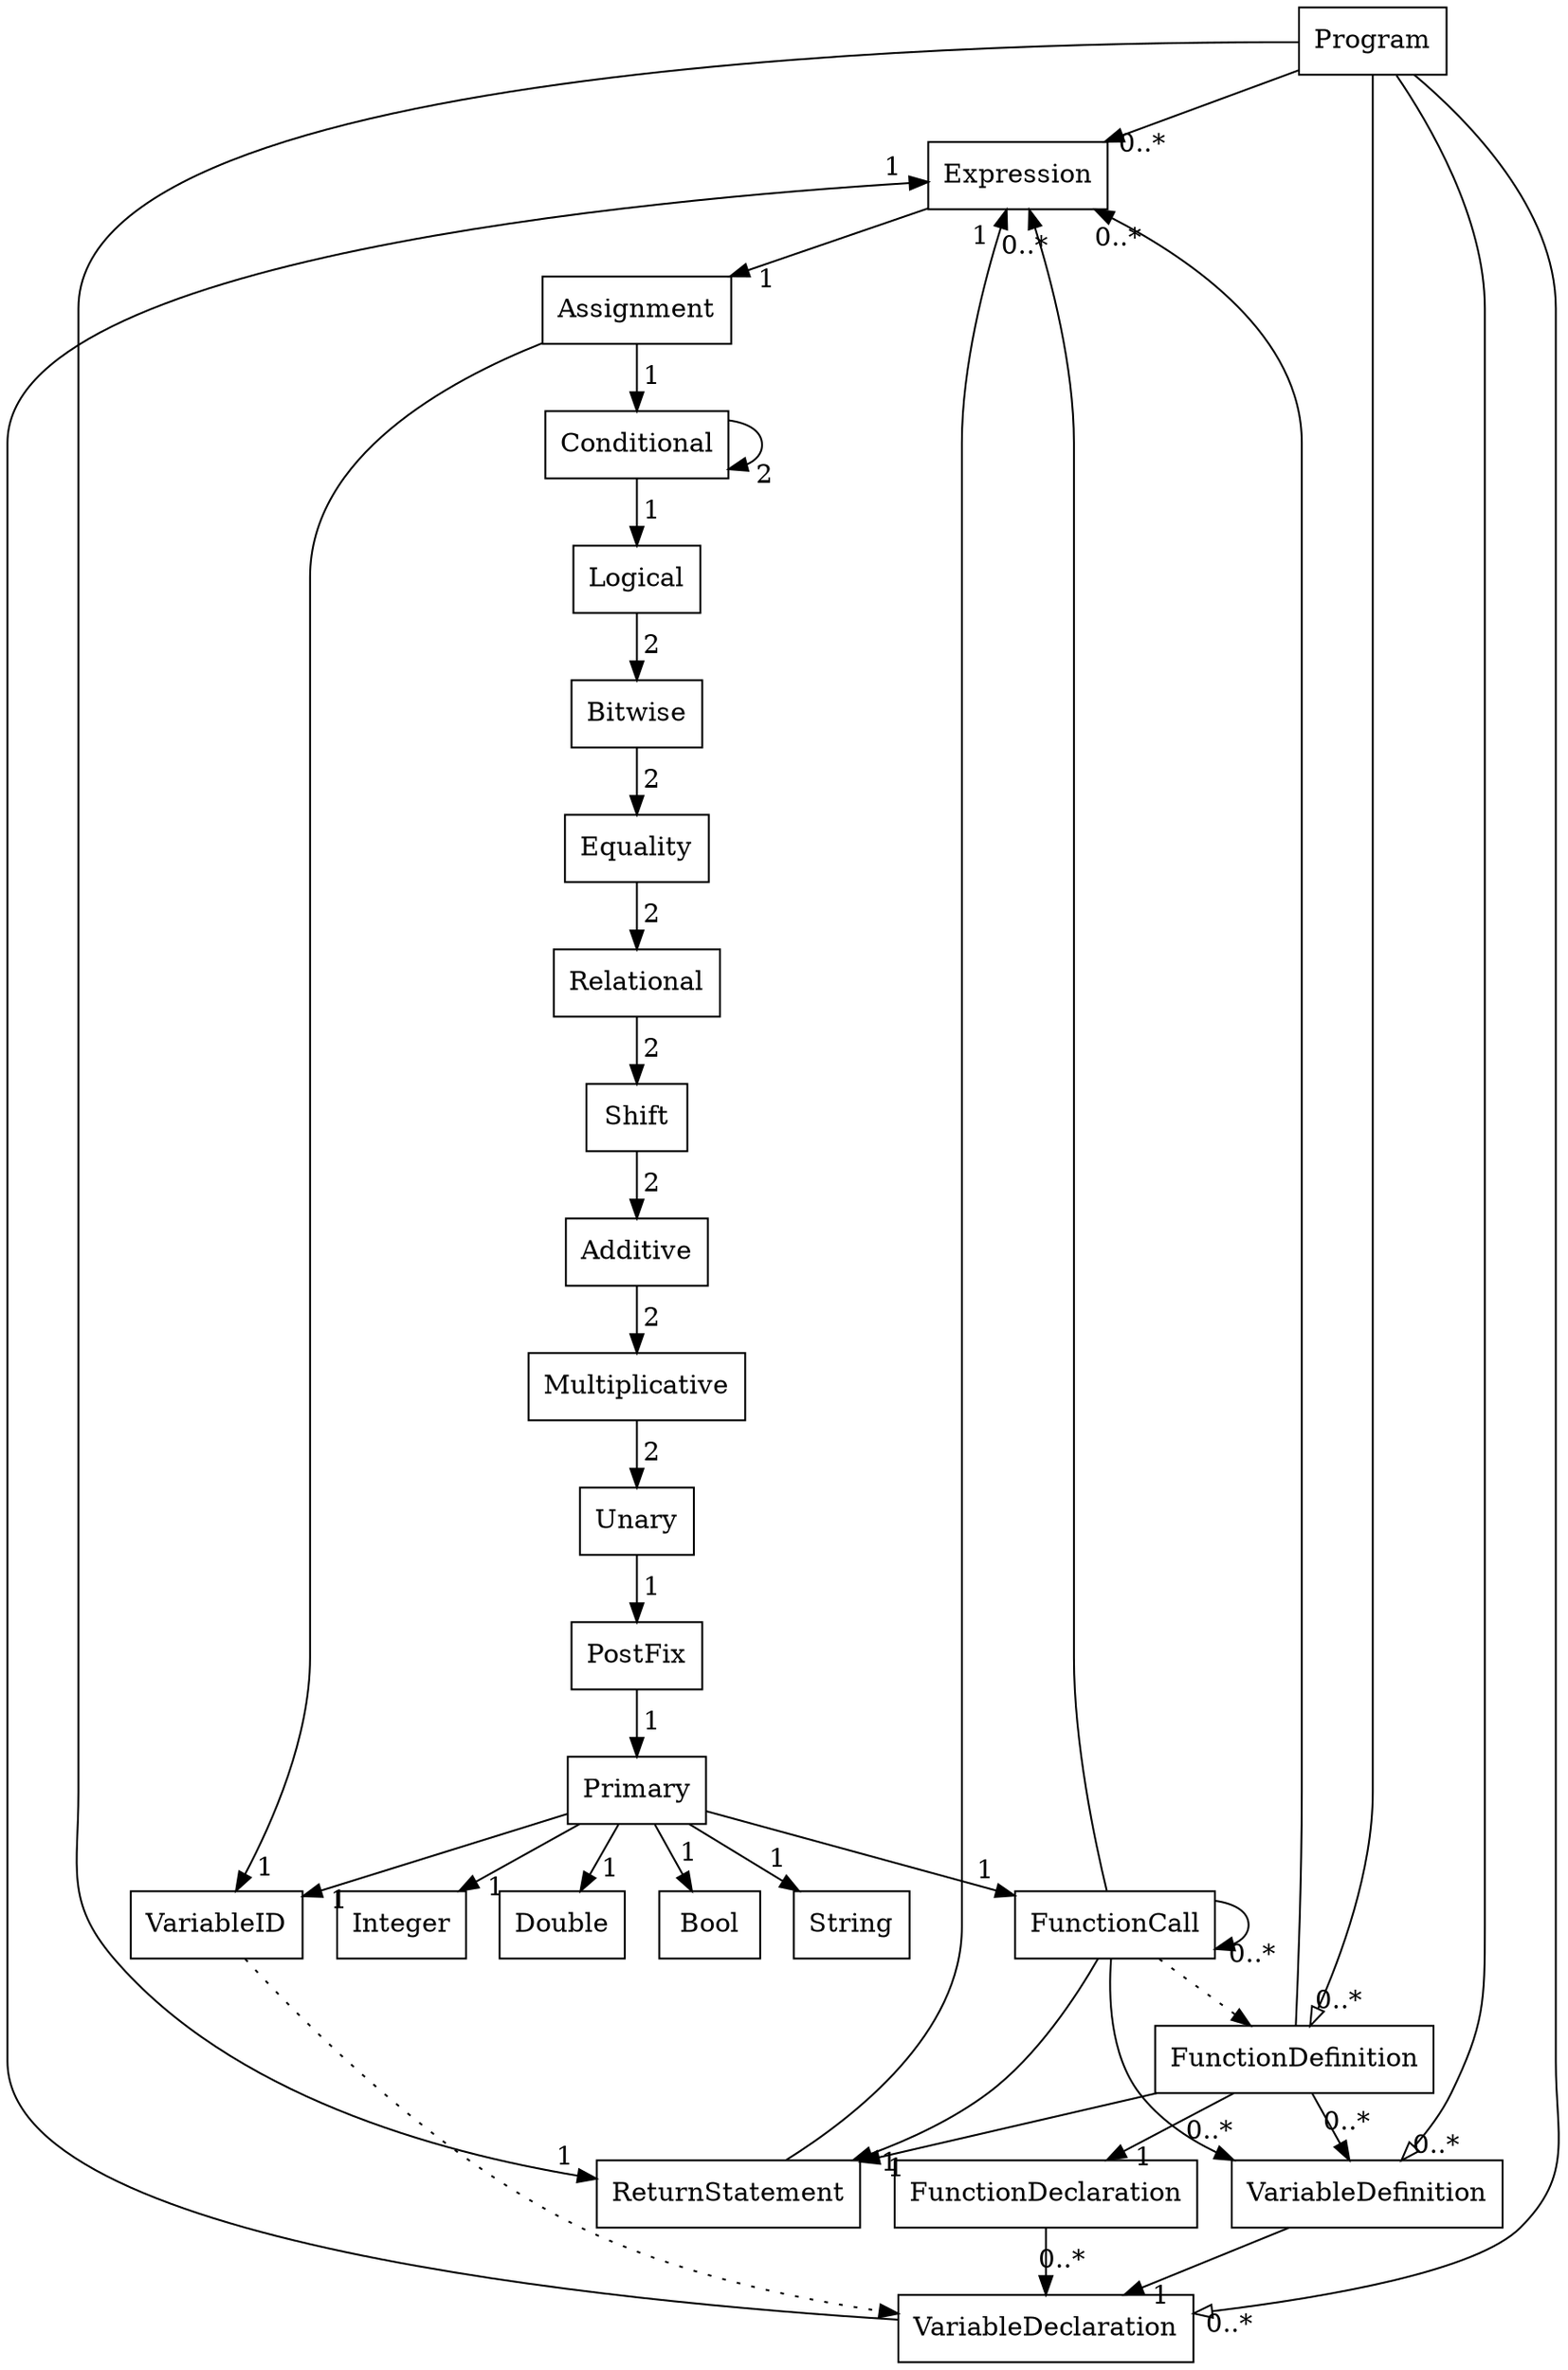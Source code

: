digraph RSimpelInterpreter {
    fontname = "Bitstream Vera Sans"
    fontsize = 8
    rankdir=TB
    overlap=false
    splines=true
    
    Node [
        shape=box
    ]
    
    Program [
        label="Program"
        ]
    
    Expression [
        label="Expression"
        ]
    
    FunctionCall [
        label="FunctionCall"
        ]
    
    ReturnStatement [
        label="ReturnStatement"
        ]
    
    FunctionDefinition [
        label="FunctionDefinition"
        ]
    FunctionDeclaration [
        label="FunctionDeclaration"
        ]
        
    VariableDefinition [
        label="VariableDefinition"
        ]
    VariableDeclaration [
        label="VariableDeclaration"
        ]
        
    {rank=min Program}
    
    Program -> { VariableDeclaration VariableDefinition FunctionDefinition  }[arrowhead="empty" headlabel="0..*", labeldistance=2]
    Program -> Expression[headlabel="0..*", labeldistance=2]
    Program -> ReturnStatement[headlabel=1, labeldistance=2]
    
    VariableDefinition -> VariableDeclaration[headlabel=1, labeldistance=2]
    VariableDeclaration -> Expression[headlabel=1, labeldistance=2]
    
    FunctionDefinition -> FunctionDeclaration[headlabel=1, labeldistance=2]
    FunctionDefinition -> { VariableDefinition Expression }[headlabel="0..*", labeldistance=2]
    FunctionDefinition -> ReturnStatement[headlabel=1, labeldistance=2]
    FunctionDeclaration -> VariableDeclaration[headlabel="0..*", labeldistance=2]
    
    ReturnStatement -> Expression[headlabel=1, labeldistance=2]
    
    FunctionCall -> { VariableDefinition Expression FunctionCall }[headlabel="0..*", labeldistance=2]
    FunctionCall -> ReturnStatement[headlabel=1, labeldistance=2]
        
    Expression -> Assignment[headlabel=1, labeldistance=2]
    Assignment -> { VariableID Conditional }[headlabel=1, labeldistance=2]
    Conditional -> Logical[headlabel=1, labeldistance=2]
    Conditional -> Conditional[headlabel=2, labeldistance=2]
    Logical -> Bitwise[headlabel=2, labeldistance=2]
    Bitwise -> Equality[headlabel=2, labeldistance=2]
    Equality -> Relational[headlabel=2, labeldistance=2]
    Relational -> Shift[headlabel=2, labeldistance=2]
    Shift -> Additive[headlabel=2, labeldistance=2]
    Additive -> Multiplicative[headlabel=2, labeldistance=2]
    Multiplicative -> Unary[headlabel=2, labeldistance=2]
    Unary -> PostFix[headlabel=1, labeldistance=2]
    PostFix -> Primary[headlabel=1, labeldistance=2]
    Primary -> { Integer Double Bool String VariableID FunctionCall }[headlabel=1, labeldistance=2]
    VariableID -> VariableDeclaration[style=dotted]
    FunctionCall -> FunctionDefinition[style=dotted]
    
}